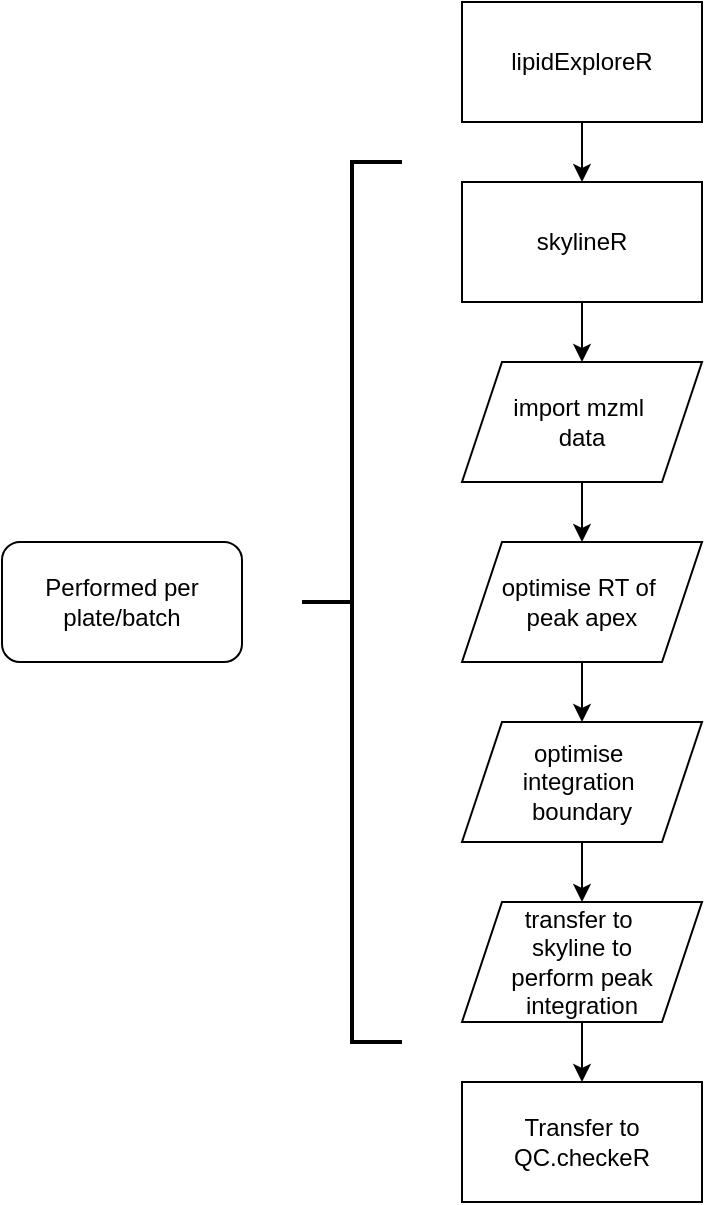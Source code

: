 <mxfile version="24.7.10">
  <diagram name="Page-1" id="9fI6pqu8Fx6ln3HihKtr">
    <mxGraphModel dx="1177" dy="862" grid="1" gridSize="10" guides="1" tooltips="1" connect="1" arrows="1" fold="1" page="1" pageScale="1" pageWidth="827" pageHeight="1169" math="0" shadow="0">
      <root>
        <mxCell id="0" />
        <mxCell id="1" parent="0" />
        <mxCell id="o0Brrs1FIPzQ7kd25uqs-1" value="lipidExploreR" style="rounded=0;whiteSpace=wrap;html=1;" vertex="1" parent="1">
          <mxGeometry x="370" y="10" width="120" height="60" as="geometry" />
        </mxCell>
        <mxCell id="o0Brrs1FIPzQ7kd25uqs-16" value="" style="edgeStyle=orthogonalEdgeStyle;rounded=0;orthogonalLoop=1;jettySize=auto;html=1;" edge="1" parent="1" source="o0Brrs1FIPzQ7kd25uqs-2" target="o0Brrs1FIPzQ7kd25uqs-15">
          <mxGeometry relative="1" as="geometry" />
        </mxCell>
        <mxCell id="o0Brrs1FIPzQ7kd25uqs-2" value="skylineR" style="rounded=0;whiteSpace=wrap;html=1;" vertex="1" parent="1">
          <mxGeometry x="370" y="100" width="120" height="60" as="geometry" />
        </mxCell>
        <mxCell id="o0Brrs1FIPzQ7kd25uqs-3" value="" style="endArrow=classic;html=1;rounded=0;" edge="1" parent="1" source="o0Brrs1FIPzQ7kd25uqs-1">
          <mxGeometry width="50" height="50" relative="1" as="geometry">
            <mxPoint x="390" y="420" as="sourcePoint" />
            <mxPoint x="430" y="100" as="targetPoint" />
          </mxGeometry>
        </mxCell>
        <mxCell id="o0Brrs1FIPzQ7kd25uqs-5" value="optimise RT of&amp;nbsp;&lt;div&gt;peak apex&lt;/div&gt;" style="shape=parallelogram;perimeter=parallelogramPerimeter;whiteSpace=wrap;html=1;fixedSize=1;" vertex="1" parent="1">
          <mxGeometry x="370" y="280" width="120" height="60" as="geometry" />
        </mxCell>
        <mxCell id="o0Brrs1FIPzQ7kd25uqs-12" value="" style="edgeStyle=orthogonalEdgeStyle;rounded=0;orthogonalLoop=1;jettySize=auto;html=1;" edge="1" parent="1" source="o0Brrs1FIPzQ7kd25uqs-6" target="o0Brrs1FIPzQ7kd25uqs-11">
          <mxGeometry relative="1" as="geometry" />
        </mxCell>
        <mxCell id="o0Brrs1FIPzQ7kd25uqs-6" value="optimise&amp;nbsp;&lt;div&gt;integration&amp;nbsp;&lt;/div&gt;&lt;div&gt;boundary&lt;/div&gt;" style="shape=parallelogram;perimeter=parallelogramPerimeter;whiteSpace=wrap;html=1;fixedSize=1;" vertex="1" parent="1">
          <mxGeometry x="370" y="370" width="120" height="60" as="geometry" />
        </mxCell>
        <mxCell id="o0Brrs1FIPzQ7kd25uqs-8" value="" style="endArrow=classic;html=1;rounded=0;" edge="1" parent="1" source="o0Brrs1FIPzQ7kd25uqs-5" target="o0Brrs1FIPzQ7kd25uqs-6">
          <mxGeometry width="50" height="50" relative="1" as="geometry">
            <mxPoint x="390" y="520" as="sourcePoint" />
            <mxPoint x="440" y="470" as="targetPoint" />
          </mxGeometry>
        </mxCell>
        <mxCell id="o0Brrs1FIPzQ7kd25uqs-14" value="" style="edgeStyle=orthogonalEdgeStyle;rounded=0;orthogonalLoop=1;jettySize=auto;html=1;" edge="1" parent="1" source="o0Brrs1FIPzQ7kd25uqs-11" target="o0Brrs1FIPzQ7kd25uqs-13">
          <mxGeometry relative="1" as="geometry" />
        </mxCell>
        <mxCell id="o0Brrs1FIPzQ7kd25uqs-11" value="transfer to&amp;nbsp;&lt;div&gt;skyline to&lt;/div&gt;&lt;div&gt;perform peak integration&lt;/div&gt;" style="shape=parallelogram;perimeter=parallelogramPerimeter;whiteSpace=wrap;html=1;fixedSize=1;" vertex="1" parent="1">
          <mxGeometry x="370" y="460" width="120" height="60" as="geometry" />
        </mxCell>
        <mxCell id="o0Brrs1FIPzQ7kd25uqs-13" value="Transfer to QC.checkeR" style="whiteSpace=wrap;html=1;" vertex="1" parent="1">
          <mxGeometry x="370" y="550" width="120" height="60" as="geometry" />
        </mxCell>
        <mxCell id="o0Brrs1FIPzQ7kd25uqs-15" value="import mzml&amp;nbsp;&lt;div&gt;data&lt;/div&gt;" style="shape=parallelogram;perimeter=parallelogramPerimeter;whiteSpace=wrap;html=1;fixedSize=1;rounded=0;" vertex="1" parent="1">
          <mxGeometry x="370" y="190" width="120" height="60" as="geometry" />
        </mxCell>
        <mxCell id="o0Brrs1FIPzQ7kd25uqs-17" value="" style="endArrow=classic;html=1;rounded=0;entryX=0.5;entryY=0;entryDx=0;entryDy=0;" edge="1" parent="1" source="o0Brrs1FIPzQ7kd25uqs-15" target="o0Brrs1FIPzQ7kd25uqs-5">
          <mxGeometry width="50" height="50" relative="1" as="geometry">
            <mxPoint x="390" y="420" as="sourcePoint" />
            <mxPoint x="440" y="370" as="targetPoint" />
          </mxGeometry>
        </mxCell>
        <mxCell id="o0Brrs1FIPzQ7kd25uqs-20" value="" style="strokeWidth=2;html=1;shape=mxgraph.flowchart.annotation_2;align=left;labelPosition=right;pointerEvents=1;" vertex="1" parent="1">
          <mxGeometry x="290" y="90" width="50" height="440" as="geometry" />
        </mxCell>
        <mxCell id="o0Brrs1FIPzQ7kd25uqs-21" value="Performed per plate/batch" style="rounded=1;whiteSpace=wrap;html=1;" vertex="1" parent="1">
          <mxGeometry x="140" y="280" width="120" height="60" as="geometry" />
        </mxCell>
      </root>
    </mxGraphModel>
  </diagram>
</mxfile>
